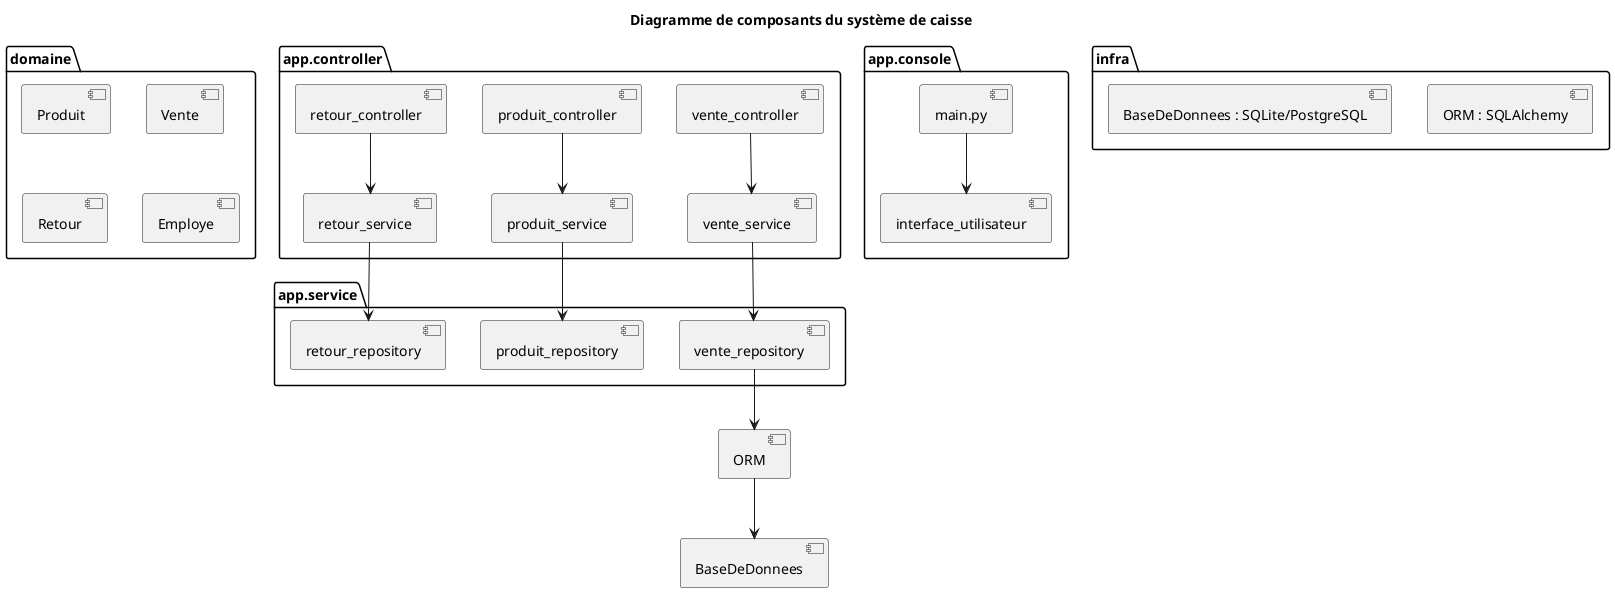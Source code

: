 @startuml Component Diagramme
title Diagramme de composants du système de caisse
skinparam BackgroundColor transparent

package "app.console" {
    [main.py] --> [interface_utilisateur]
}

package "app.controller" {
    [vente_controller] --> [vente_service]
    [produit_controller] --> [produit_service]
    [retour_controller] --> [retour_service]
}

package "app.service" {
    [vente_service] --> [vente_repository]
    [produit_service] --> [produit_repository]
    [retour_service] --> [retour_repository]
}

package "domaine" {
    [Produit]
    [Vente]
    [Retour]
    [Employe]
}

package "infra" {
    [ORM : SQLAlchemy]
    [BaseDeDonnees : SQLite/PostgreSQL]
}

[vente_repository] --> [ORM]
[ORM] --> [BaseDeDonnees]
@enduml
